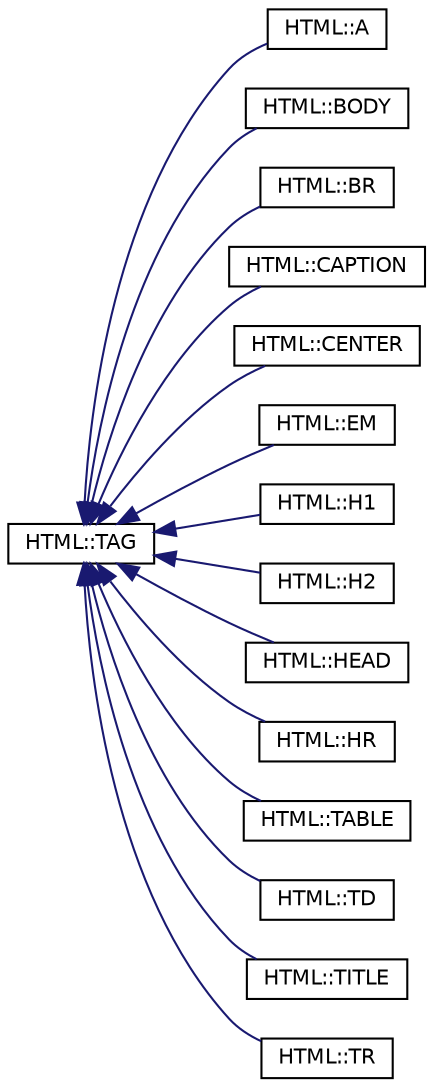 digraph "Graphical Class Hierarchy"
{
  edge [fontname="Helvetica",fontsize="10",labelfontname="Helvetica",labelfontsize="10"];
  node [fontname="Helvetica",fontsize="10",shape=record];
  rankdir="LR";
  Node0 [label="HTML::TAG",height=0.2,width=0.4,color="black", fillcolor="white", style="filled",URL="$class_h_t_m_l_1_1_t_a_g.html"];
  Node0 -> Node1 [dir="back",color="midnightblue",fontsize="10",style="solid",fontname="Helvetica"];
  Node1 [label="HTML::A",height=0.2,width=0.4,color="black", fillcolor="white", style="filled",URL="$class_h_t_m_l_1_1_a.html"];
  Node0 -> Node2 [dir="back",color="midnightblue",fontsize="10",style="solid",fontname="Helvetica"];
  Node2 [label="HTML::BODY",height=0.2,width=0.4,color="black", fillcolor="white", style="filled",URL="$class_h_t_m_l_1_1_b_o_d_y.html"];
  Node0 -> Node3 [dir="back",color="midnightblue",fontsize="10",style="solid",fontname="Helvetica"];
  Node3 [label="HTML::BR",height=0.2,width=0.4,color="black", fillcolor="white", style="filled",URL="$class_h_t_m_l_1_1_b_r.html"];
  Node0 -> Node4 [dir="back",color="midnightblue",fontsize="10",style="solid",fontname="Helvetica"];
  Node4 [label="HTML::CAPTION",height=0.2,width=0.4,color="black", fillcolor="white", style="filled",URL="$class_h_t_m_l_1_1_c_a_p_t_i_o_n.html"];
  Node0 -> Node5 [dir="back",color="midnightblue",fontsize="10",style="solid",fontname="Helvetica"];
  Node5 [label="HTML::CENTER",height=0.2,width=0.4,color="black", fillcolor="white", style="filled",URL="$class_h_t_m_l_1_1_c_e_n_t_e_r.html"];
  Node0 -> Node6 [dir="back",color="midnightblue",fontsize="10",style="solid",fontname="Helvetica"];
  Node6 [label="HTML::EM",height=0.2,width=0.4,color="black", fillcolor="white", style="filled",URL="$class_h_t_m_l_1_1_e_m.html"];
  Node0 -> Node7 [dir="back",color="midnightblue",fontsize="10",style="solid",fontname="Helvetica"];
  Node7 [label="HTML::H1",height=0.2,width=0.4,color="black", fillcolor="white", style="filled",URL="$class_h_t_m_l_1_1_h1.html"];
  Node0 -> Node8 [dir="back",color="midnightblue",fontsize="10",style="solid",fontname="Helvetica"];
  Node8 [label="HTML::H2",height=0.2,width=0.4,color="black", fillcolor="white", style="filled",URL="$class_h_t_m_l_1_1_h2.html"];
  Node0 -> Node9 [dir="back",color="midnightblue",fontsize="10",style="solid",fontname="Helvetica"];
  Node9 [label="HTML::HEAD",height=0.2,width=0.4,color="black", fillcolor="white", style="filled",URL="$class_h_t_m_l_1_1_h_e_a_d.html"];
  Node0 -> Node10 [dir="back",color="midnightblue",fontsize="10",style="solid",fontname="Helvetica"];
  Node10 [label="HTML::HR",height=0.2,width=0.4,color="black", fillcolor="white", style="filled",URL="$class_h_t_m_l_1_1_h_r.html"];
  Node0 -> Node11 [dir="back",color="midnightblue",fontsize="10",style="solid",fontname="Helvetica"];
  Node11 [label="HTML::TABLE",height=0.2,width=0.4,color="black", fillcolor="white", style="filled",URL="$class_h_t_m_l_1_1_t_a_b_l_e.html"];
  Node0 -> Node12 [dir="back",color="midnightblue",fontsize="10",style="solid",fontname="Helvetica"];
  Node12 [label="HTML::TD",height=0.2,width=0.4,color="black", fillcolor="white", style="filled",URL="$class_h_t_m_l_1_1_t_d.html"];
  Node0 -> Node13 [dir="back",color="midnightblue",fontsize="10",style="solid",fontname="Helvetica"];
  Node13 [label="HTML::TITLE",height=0.2,width=0.4,color="black", fillcolor="white", style="filled",URL="$class_h_t_m_l_1_1_t_i_t_l_e.html"];
  Node0 -> Node14 [dir="back",color="midnightblue",fontsize="10",style="solid",fontname="Helvetica"];
  Node14 [label="HTML::TR",height=0.2,width=0.4,color="black", fillcolor="white", style="filled",URL="$class_h_t_m_l_1_1_t_r.html"];
}
